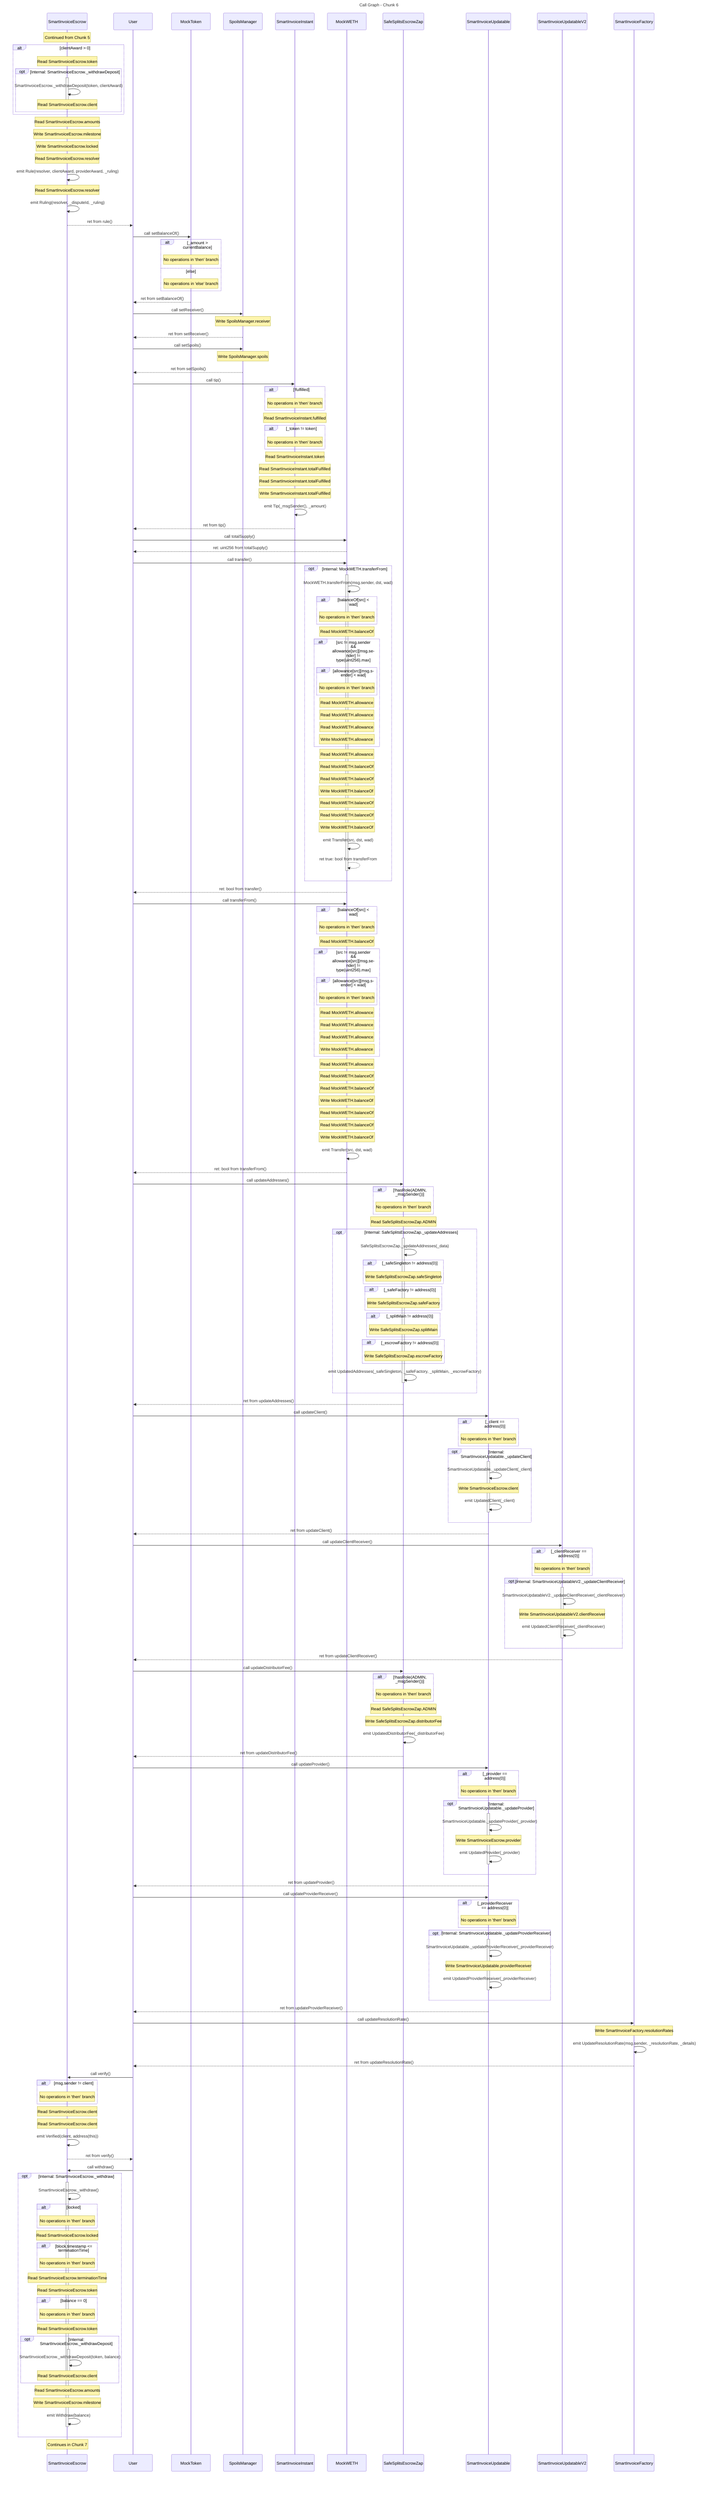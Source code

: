 sequenceDiagram
    %% Chunk 6 of 7 - Lines 1119-1336
    title Call Graph - Chunk 6

    participant SmartInvoiceEscrow
    participant User
    participant MockToken
    participant SpoilsManager
    participant SmartInvoiceInstant
    participant MockWETH
    participant SafeSplitsEscrowZap
    participant SmartInvoiceUpdatable
    participant SmartInvoiceUpdatableV2
    participant SmartInvoiceFactory

    Note over SmartInvoiceEscrow: Continued from Chunk 5

alt clientAward > 0
  Note over SmartInvoiceEscrow: Read SmartInvoiceEscrow.token
  opt Internal: SmartInvoiceEscrow._withdrawDeposit
    activate SmartInvoiceEscrow
    SmartInvoiceEscrow->>SmartInvoiceEscrow: SmartInvoiceEscrow._withdrawDeposit(token, clientAward)
    Note over SmartInvoiceEscrow: Read SmartInvoiceEscrow.client
    deactivate SmartInvoiceEscrow
  end
end
Note over SmartInvoiceEscrow: Read SmartInvoiceEscrow.amounts
Note over SmartInvoiceEscrow: Write SmartInvoiceEscrow.milestone
Note over SmartInvoiceEscrow: Write SmartInvoiceEscrow.locked
Note over SmartInvoiceEscrow: Read SmartInvoiceEscrow.resolver
SmartInvoiceEscrow->>SmartInvoiceEscrow: emit Rule(resolver, clientAward, providerAward, _ruling)
Note over SmartInvoiceEscrow: Read SmartInvoiceEscrow.resolver
SmartInvoiceEscrow->>SmartInvoiceEscrow: emit Ruling(resolver, _disputeId, _ruling)
SmartInvoiceEscrow-->>User: ret from rule()
User->>MockToken: call setBalanceOf()
alt _amount > currentBalance
  Note over MockToken: No operations in 'then' branch
else else
  Note over MockToken: No operations in 'else' branch
end
MockToken-->>User: ret from setBalanceOf()
User->>SpoilsManager: call setReceiver()
Note over SpoilsManager: Write SpoilsManager.receiver
SpoilsManager-->>User: ret from setReceiver()
User->>SpoilsManager: call setSpoils()
Note over SpoilsManager: Write SpoilsManager.spoils
SpoilsManager-->>User: ret from setSpoils()
User->>SmartInvoiceInstant: call tip()
alt !fulfilled
  Note over SmartInvoiceInstant: No operations in 'then' branch
end
Note over SmartInvoiceInstant: Read SmartInvoiceInstant.fulfilled
alt _token != token
  Note over SmartInvoiceInstant: No operations in 'then' branch
end
Note over SmartInvoiceInstant: Read SmartInvoiceInstant.token
Note over SmartInvoiceInstant: Read SmartInvoiceInstant.totalFulfilled
Note over SmartInvoiceInstant: Read SmartInvoiceInstant.totalFulfilled
Note over SmartInvoiceInstant: Write SmartInvoiceInstant.totalFulfilled
SmartInvoiceInstant->>SmartInvoiceInstant: emit Tip(_msgSender(), _amount)
SmartInvoiceInstant-->>User: ret from tip()
User->>MockWETH: call totalSupply()
MockWETH-->>User: ret: uint256 from totalSupply()
User->>MockWETH: call transfer()
opt Internal: MockWETH.transferFrom
  activate MockWETH
  MockWETH->>MockWETH: MockWETH.transferFrom(msg.sender, dst, wad)
  alt balanceOf[src] < wad
    Note over MockWETH: No operations in 'then' branch
  end
  Note over MockWETH: Read MockWETH.balanceOf
  alt src != msg.sender && allowance[src][msg.sender] != type(uint256).max
    alt allowance[src][msg.sender] < wad
      Note over MockWETH: No operations in 'then' branch
    end
    Note over MockWETH: Read MockWETH.allowance
    Note over MockWETH: Read MockWETH.allowance
    Note over MockWETH: Read MockWETH.allowance
    Note over MockWETH: Write MockWETH.allowance
  end
  Note over MockWETH: Read MockWETH.allowance
  Note over MockWETH: Read MockWETH.balanceOf
  Note over MockWETH: Read MockWETH.balanceOf
  Note over MockWETH: Write MockWETH.balanceOf
  Note over MockWETH: Read MockWETH.balanceOf
  Note over MockWETH: Read MockWETH.balanceOf
  Note over MockWETH: Write MockWETH.balanceOf
  MockWETH->>MockWETH: emit Transfer(src, dst, wad)
  MockWETH-->>MockWETH: ret true: bool from transferFrom
  deactivate MockWETH
end
MockWETH-->>User: ret: bool from transfer()
User->>MockWETH: call transferFrom()
alt balanceOf[src] < wad
  Note over MockWETH: No operations in 'then' branch
end
Note over MockWETH: Read MockWETH.balanceOf
alt src != msg.sender && allowance[src][msg.sender] != type(uint256).max
  alt allowance[src][msg.sender] < wad
    Note over MockWETH: No operations in 'then' branch
  end
  Note over MockWETH: Read MockWETH.allowance
  Note over MockWETH: Read MockWETH.allowance
  Note over MockWETH: Read MockWETH.allowance
  Note over MockWETH: Write MockWETH.allowance
end
Note over MockWETH: Read MockWETH.allowance
Note over MockWETH: Read MockWETH.balanceOf
Note over MockWETH: Read MockWETH.balanceOf
Note over MockWETH: Write MockWETH.balanceOf
Note over MockWETH: Read MockWETH.balanceOf
Note over MockWETH: Read MockWETH.balanceOf
Note over MockWETH: Write MockWETH.balanceOf
MockWETH->>MockWETH: emit Transfer(src, dst, wad)
MockWETH-->>User: ret: bool from transferFrom()
User->>SafeSplitsEscrowZap: call updateAddresses()
alt !hasRole(ADMIN, _msgSender())
  Note over SafeSplitsEscrowZap: No operations in 'then' branch
end
Note over SafeSplitsEscrowZap: Read SafeSplitsEscrowZap.ADMIN
opt Internal: SafeSplitsEscrowZap._updateAddresses
  activate SafeSplitsEscrowZap
  SafeSplitsEscrowZap->>SafeSplitsEscrowZap: SafeSplitsEscrowZap._updateAddresses(_data)
  alt _safeSingleton != address(0)
    Note over SafeSplitsEscrowZap: Write SafeSplitsEscrowZap.safeSingleton
  end
  alt _safeFactory != address(0)
    Note over SafeSplitsEscrowZap: Write SafeSplitsEscrowZap.safeFactory
  end
  alt _splitMain != address(0)
    Note over SafeSplitsEscrowZap: Write SafeSplitsEscrowZap.splitMain
  end
  alt _escrowFactory != address(0)
    Note over SafeSplitsEscrowZap: Write SafeSplitsEscrowZap.escrowFactory
  end
  SafeSplitsEscrowZap->>SafeSplitsEscrowZap: emit UpdatedAddresses(_safeSingleton, _safeFactory, _splitMain, _escrowFactory)
  deactivate SafeSplitsEscrowZap
end
SafeSplitsEscrowZap-->>User: ret from updateAddresses()
User->>SmartInvoiceUpdatable: call updateClient()
alt _client == address(0)
  Note over SmartInvoiceUpdatable: No operations in 'then' branch
end
opt Internal: SmartInvoiceUpdatable._updateClient
  activate SmartInvoiceUpdatable
  SmartInvoiceUpdatable->>SmartInvoiceUpdatable: SmartInvoiceUpdatable._updateClient(_client)
  Note over SmartInvoiceUpdatable: Write SmartInvoiceEscrow.client
  SmartInvoiceUpdatable->>SmartInvoiceUpdatable: emit UpdatedClient(_client)
  deactivate SmartInvoiceUpdatable
end
SmartInvoiceUpdatable-->>User: ret from updateClient()
User->>SmartInvoiceUpdatableV2: call updateClientReceiver()
alt _clientReceiver == address(0)
  Note over SmartInvoiceUpdatableV2: No operations in 'then' branch
end
opt Internal: SmartInvoiceUpdatableV2._updateClientReceiver
  activate SmartInvoiceUpdatableV2
  SmartInvoiceUpdatableV2->>SmartInvoiceUpdatableV2: SmartInvoiceUpdatableV2._updateClientReceiver(_clientReceiver)
  Note over SmartInvoiceUpdatableV2: Write SmartInvoiceUpdatableV2.clientReceiver
  SmartInvoiceUpdatableV2->>SmartInvoiceUpdatableV2: emit UpdatedClientReceiver(_clientReceiver)
  deactivate SmartInvoiceUpdatableV2
end
SmartInvoiceUpdatableV2-->>User: ret from updateClientReceiver()
User->>SafeSplitsEscrowZap: call updateDistributorFee()
alt !hasRole(ADMIN, _msgSender())
  Note over SafeSplitsEscrowZap: No operations in 'then' branch
end
Note over SafeSplitsEscrowZap: Read SafeSplitsEscrowZap.ADMIN
Note over SafeSplitsEscrowZap: Write SafeSplitsEscrowZap.distributorFee
SafeSplitsEscrowZap->>SafeSplitsEscrowZap: emit UpdatedDistributorFee(_distributorFee)
SafeSplitsEscrowZap-->>User: ret from updateDistributorFee()
User->>SmartInvoiceUpdatable: call updateProvider()
alt _provider == address(0)
  Note over SmartInvoiceUpdatable: No operations in 'then' branch
end
opt Internal: SmartInvoiceUpdatable._updateProvider
  activate SmartInvoiceUpdatable
  SmartInvoiceUpdatable->>SmartInvoiceUpdatable: SmartInvoiceUpdatable._updateProvider(_provider)
  Note over SmartInvoiceUpdatable: Write SmartInvoiceEscrow.provider
  SmartInvoiceUpdatable->>SmartInvoiceUpdatable: emit UpdatedProvider(_provider)
  deactivate SmartInvoiceUpdatable
end
SmartInvoiceUpdatable-->>User: ret from updateProvider()
User->>SmartInvoiceUpdatable: call updateProviderReceiver()
alt _providerReceiver == address(0)
  Note over SmartInvoiceUpdatable: No operations in 'then' branch
end
opt Internal: SmartInvoiceUpdatable._updateProviderReceiver
  activate SmartInvoiceUpdatable
  SmartInvoiceUpdatable->>SmartInvoiceUpdatable: SmartInvoiceUpdatable._updateProviderReceiver(_providerReceiver)
  Note over SmartInvoiceUpdatable: Write SmartInvoiceUpdatable.providerReceiver
  SmartInvoiceUpdatable->>SmartInvoiceUpdatable: emit UpdatedProviderReceiver(_providerReceiver)
  deactivate SmartInvoiceUpdatable
end
SmartInvoiceUpdatable-->>User: ret from updateProviderReceiver()
User->>SmartInvoiceFactory: call updateResolutionRate()
Note over SmartInvoiceFactory: Write SmartInvoiceFactory.resolutionRates
SmartInvoiceFactory->>SmartInvoiceFactory: emit UpdateResolutionRate(msg.sender, _resolutionRate, _details)
SmartInvoiceFactory-->>User: ret from updateResolutionRate()
User->>SmartInvoiceEscrow: call verify()
alt msg.sender != client
  Note over SmartInvoiceEscrow: No operations in 'then' branch
end
Note over SmartInvoiceEscrow: Read SmartInvoiceEscrow.client
Note over SmartInvoiceEscrow: Read SmartInvoiceEscrow.client
SmartInvoiceEscrow->>SmartInvoiceEscrow: emit Verified(client, address(this))
SmartInvoiceEscrow-->>User: ret from verify()
User->>SmartInvoiceEscrow: call withdraw()
opt Internal: SmartInvoiceEscrow._withdraw
  activate SmartInvoiceEscrow
  SmartInvoiceEscrow->>SmartInvoiceEscrow: SmartInvoiceEscrow._withdraw()
  alt locked
    Note over SmartInvoiceEscrow: No operations in 'then' branch
  end
  Note over SmartInvoiceEscrow: Read SmartInvoiceEscrow.locked
  alt block.timestamp <= terminationTime
    Note over SmartInvoiceEscrow: No operations in 'then' branch
  end
  Note over SmartInvoiceEscrow: Read SmartInvoiceEscrow.terminationTime
  Note over SmartInvoiceEscrow: Read SmartInvoiceEscrow.token
  alt balance == 0
    Note over SmartInvoiceEscrow: No operations in 'then' branch
  end
  Note over SmartInvoiceEscrow: Read SmartInvoiceEscrow.token
  opt Internal: SmartInvoiceEscrow._withdrawDeposit
    activate SmartInvoiceEscrow
    SmartInvoiceEscrow->>SmartInvoiceEscrow: SmartInvoiceEscrow._withdrawDeposit(token, balance)
    Note over SmartInvoiceEscrow: Read SmartInvoiceEscrow.client
    deactivate SmartInvoiceEscrow
  end
  Note over SmartInvoiceEscrow: Read SmartInvoiceEscrow.amounts
  Note over SmartInvoiceEscrow: Write SmartInvoiceEscrow.milestone
  SmartInvoiceEscrow->>SmartInvoiceEscrow: emit Withdraw(balance)
  deactivate SmartInvoiceEscrow
end

    Note over SmartInvoiceEscrow: Continues in Chunk 7

    %% Lines: 1119-1336
    %% Participants: 10